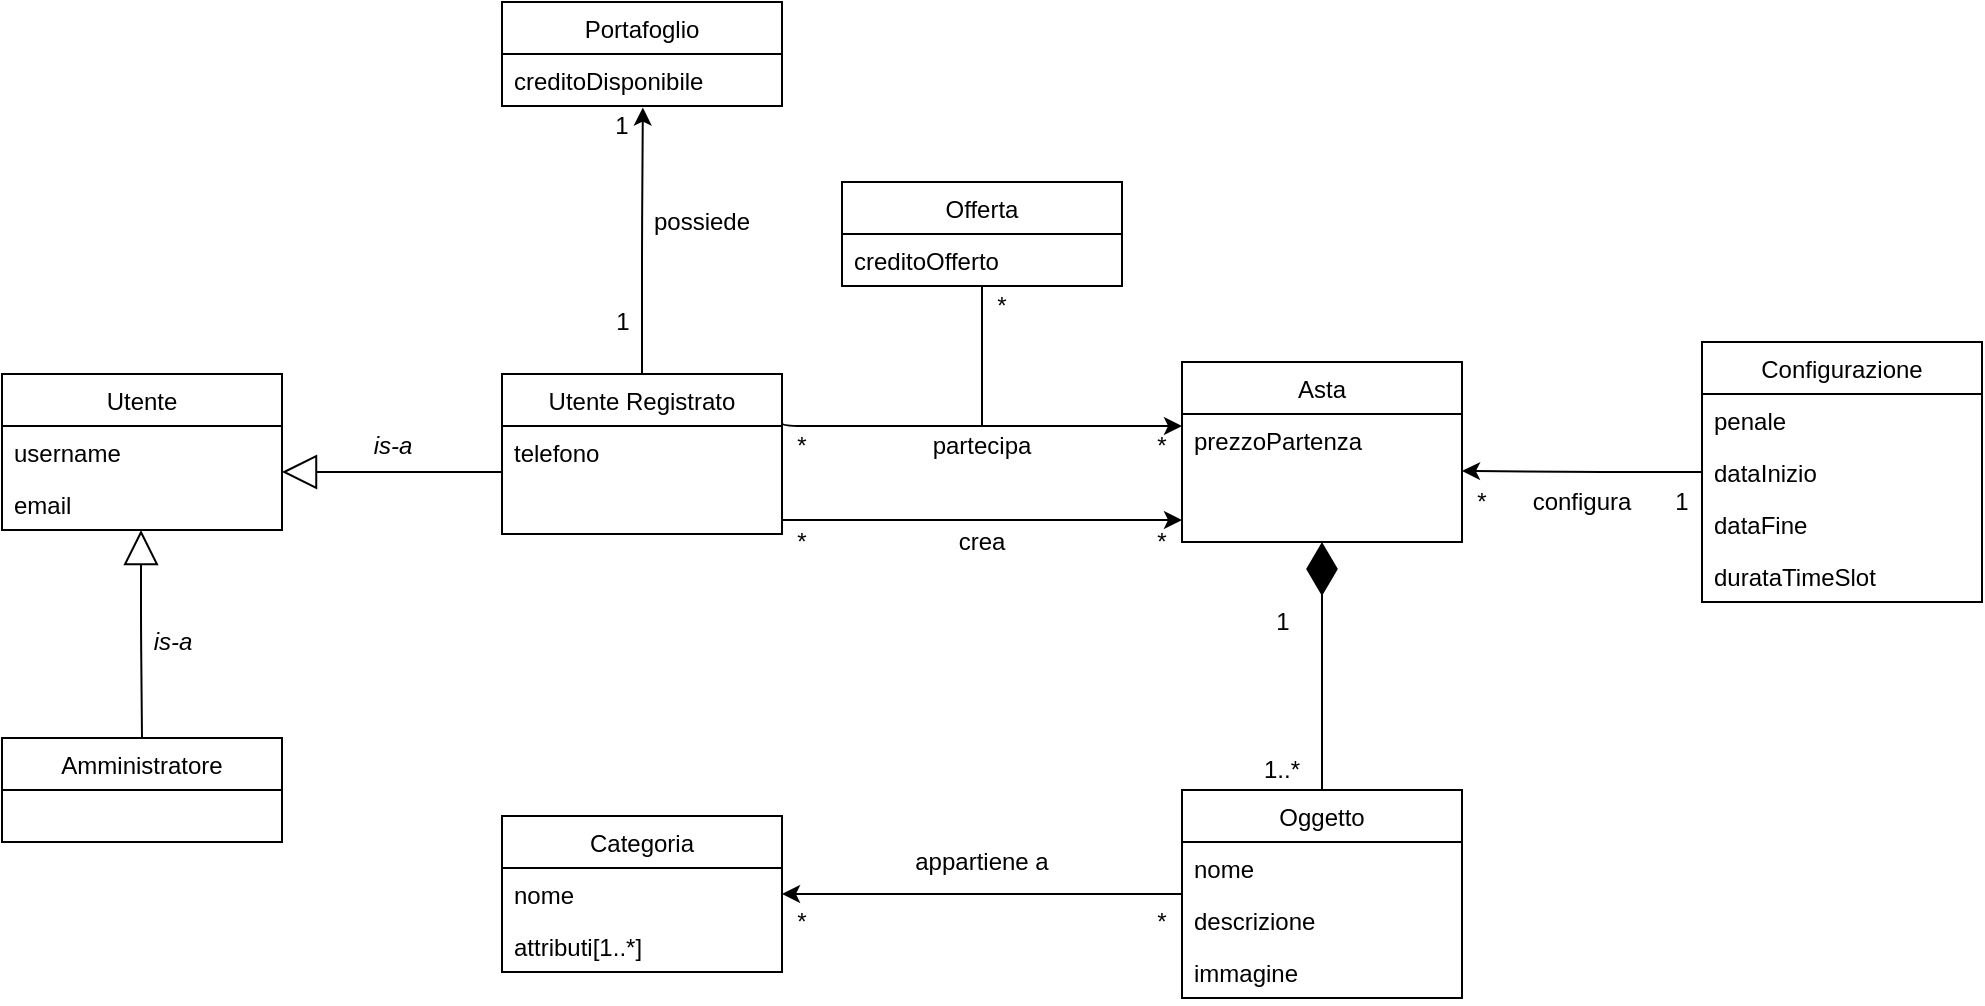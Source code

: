 <mxfile version="12.8.6" type="device"><diagram id="C5RBs43oDa-KdzZeNtuy" name="Page-1"><mxGraphModel dx="1695" dy="433" grid="1" gridSize="10" guides="1" tooltips="1" connect="1" arrows="1" fold="1" page="1" pageScale="1" pageWidth="827" pageHeight="1169" math="0" shadow="0"><root><mxCell id="WIyWlLk6GJQsqaUBKTNV-0"/><mxCell id="WIyWlLk6GJQsqaUBKTNV-1" parent="WIyWlLk6GJQsqaUBKTNV-0"/><mxCell id="xIt5EXOKrvQGk8ZwAL8l-31" style="edgeStyle=orthogonalEdgeStyle;rounded=1;orthogonalLoop=1;jettySize=auto;html=1;exitX=0.5;exitY=0;exitDx=0;exitDy=0;entryX=0.503;entryY=1.03;entryDx=0;entryDy=0;entryPerimeter=0;" parent="WIyWlLk6GJQsqaUBKTNV-1" source="xIt5EXOKrvQGk8ZwAL8l-0" target="xIt5EXOKrvQGk8ZwAL8l-21" edge="1"><mxGeometry relative="1" as="geometry"/></mxCell><mxCell id="xIt5EXOKrvQGk8ZwAL8l-28" style="edgeStyle=orthogonalEdgeStyle;rounded=1;orthogonalLoop=1;jettySize=auto;html=1;exitX=0;exitY=0.5;exitDx=0;exitDy=0;entryX=1;entryY=0.5;entryDx=0;entryDy=0;" parent="WIyWlLk6GJQsqaUBKTNV-1" source="xIt5EXOKrvQGk8ZwAL8l-10" target="xIt5EXOKrvQGk8ZwAL8l-14" edge="1"><mxGeometry relative="1" as="geometry"/></mxCell><mxCell id="xIt5EXOKrvQGk8ZwAL8l-10" value="Oggetto" style="swimlane;fontStyle=0;childLayout=stackLayout;horizontal=1;startSize=26;fillColor=none;horizontalStack=0;resizeParent=1;resizeParentMax=0;resizeLast=0;collapsible=1;marginBottom=0;shadow=0;" parent="WIyWlLk6GJQsqaUBKTNV-1" vertex="1"><mxGeometry x="400" y="414" width="140" height="104" as="geometry"/></mxCell><mxCell id="xIt5EXOKrvQGk8ZwAL8l-11" value="nome" style="text;strokeColor=none;fillColor=none;align=left;verticalAlign=top;spacingLeft=4;spacingRight=4;overflow=hidden;rotatable=0;points=[[0,0.5],[1,0.5]];portConstraint=eastwest;" parent="xIt5EXOKrvQGk8ZwAL8l-10" vertex="1"><mxGeometry y="26" width="140" height="26" as="geometry"/></mxCell><mxCell id="_ybo2d6SO-Sz8e5vFv8a-22" value="descrizione" style="text;strokeColor=none;fillColor=none;align=left;verticalAlign=top;spacingLeft=4;spacingRight=4;overflow=hidden;rotatable=0;points=[[0,0.5],[1,0.5]];portConstraint=eastwest;" parent="xIt5EXOKrvQGk8ZwAL8l-10" vertex="1"><mxGeometry y="52" width="140" height="26" as="geometry"/></mxCell><mxCell id="_ybo2d6SO-Sz8e5vFv8a-23" value="immagine" style="text;strokeColor=none;fillColor=none;align=left;verticalAlign=top;spacingLeft=4;spacingRight=4;overflow=hidden;rotatable=0;points=[[0,0.5],[1,0.5]];portConstraint=eastwest;" parent="xIt5EXOKrvQGk8ZwAL8l-10" vertex="1"><mxGeometry y="78" width="140" height="26" as="geometry"/></mxCell><mxCell id="xIt5EXOKrvQGk8ZwAL8l-14" value="Categoria" style="swimlane;fontStyle=0;childLayout=stackLayout;horizontal=1;startSize=26;fillColor=none;horizontalStack=0;resizeParent=1;resizeParentMax=0;resizeLast=0;collapsible=1;marginBottom=0;shadow=0;" parent="WIyWlLk6GJQsqaUBKTNV-1" vertex="1"><mxGeometry x="60" y="427" width="140" height="78" as="geometry"/></mxCell><mxCell id="xIt5EXOKrvQGk8ZwAL8l-15" value="nome" style="text;strokeColor=none;fillColor=none;align=left;verticalAlign=top;spacingLeft=4;spacingRight=4;overflow=hidden;rotatable=0;points=[[0,0.5],[1,0.5]];portConstraint=eastwest;" parent="xIt5EXOKrvQGk8ZwAL8l-14" vertex="1"><mxGeometry y="26" width="140" height="26" as="geometry"/></mxCell><mxCell id="_ybo2d6SO-Sz8e5vFv8a-12" value="attributi[1..*]" style="text;strokeColor=none;fillColor=none;align=left;verticalAlign=top;spacingLeft=4;spacingRight=4;overflow=hidden;rotatable=0;points=[[0,0.5],[1,0.5]];portConstraint=eastwest;" parent="xIt5EXOKrvQGk8ZwAL8l-14" vertex="1"><mxGeometry y="52" width="140" height="26" as="geometry"/></mxCell><mxCell id="xIt5EXOKrvQGk8ZwAL8l-20" value="Portafoglio" style="swimlane;fontStyle=0;childLayout=stackLayout;horizontal=1;startSize=26;fillColor=none;horizontalStack=0;resizeParent=1;resizeParentMax=0;resizeLast=0;collapsible=1;marginBottom=0;shadow=0;" parent="WIyWlLk6GJQsqaUBKTNV-1" vertex="1"><mxGeometry x="60" y="20" width="140" height="52" as="geometry"/></mxCell><mxCell id="xIt5EXOKrvQGk8ZwAL8l-21" value="creditoDisponibile" style="text;strokeColor=none;fillColor=none;align=left;verticalAlign=top;spacingLeft=4;spacingRight=4;overflow=hidden;rotatable=0;points=[[0,0.5],[1,0.5]];portConstraint=eastwest;" parent="xIt5EXOKrvQGk8ZwAL8l-20" vertex="1"><mxGeometry y="26" width="140" height="26" as="geometry"/></mxCell><mxCell id="xIt5EXOKrvQGk8ZwAL8l-32" style="edgeStyle=orthogonalEdgeStyle;rounded=1;orthogonalLoop=1;jettySize=auto;html=1;exitX=1;exitY=0.5;exitDx=0;exitDy=0;entryX=0.75;entryY=0;entryDx=0;entryDy=0;" parent="WIyWlLk6GJQsqaUBKTNV-1" target="xIt5EXOKrvQGk8ZwAL8l-42" edge="1"><mxGeometry relative="1" as="geometry"><Array as="points"><mxPoint x="200" y="232"/></Array><mxPoint x="200" y="229" as="sourcePoint"/></mxGeometry></mxCell><mxCell id="xIt5EXOKrvQGk8ZwAL8l-36" style="edgeStyle=orthogonalEdgeStyle;rounded=1;orthogonalLoop=1;jettySize=auto;html=1;" parent="WIyWlLk6GJQsqaUBKTNV-1" edge="1"><mxGeometry relative="1" as="geometry"><mxPoint x="400" y="279" as="targetPoint"/><mxPoint x="200" y="279" as="sourcePoint"/><Array as="points"><mxPoint x="200" y="279"/></Array></mxGeometry></mxCell><mxCell id="xIt5EXOKrvQGk8ZwAL8l-37" value="*" style="text;html=1;strokeColor=none;fillColor=none;align=center;verticalAlign=middle;whiteSpace=wrap;rounded=0;shadow=0;" parent="WIyWlLk6GJQsqaUBKTNV-1" vertex="1"><mxGeometry x="190" y="470" width="40" height="20" as="geometry"/></mxCell><mxCell id="xIt5EXOKrvQGk8ZwAL8l-38" value="1..*" style="text;html=1;strokeColor=none;fillColor=none;align=center;verticalAlign=middle;whiteSpace=wrap;rounded=0;shadow=0;" parent="WIyWlLk6GJQsqaUBKTNV-1" vertex="1"><mxGeometry x="430" y="394" width="40" height="20" as="geometry"/></mxCell><mxCell id="xIt5EXOKrvQGk8ZwAL8l-39" value="crea" style="text;html=1;strokeColor=none;fillColor=none;align=center;verticalAlign=middle;whiteSpace=wrap;rounded=0;shadow=0;" parent="WIyWlLk6GJQsqaUBKTNV-1" vertex="1"><mxGeometry x="280" y="280" width="40" height="20" as="geometry"/></mxCell><mxCell id="xIt5EXOKrvQGk8ZwAL8l-40" value="*" style="text;html=1;strokeColor=none;fillColor=none;align=center;verticalAlign=middle;whiteSpace=wrap;rounded=0;shadow=0;" parent="WIyWlLk6GJQsqaUBKTNV-1" vertex="1"><mxGeometry x="370" y="280" width="40" height="20" as="geometry"/></mxCell><mxCell id="xIt5EXOKrvQGk8ZwAL8l-41" value="partecipa" style="text;html=1;strokeColor=none;fillColor=none;align=center;verticalAlign=middle;whiteSpace=wrap;rounded=0;shadow=0;" parent="WIyWlLk6GJQsqaUBKTNV-1" vertex="1"><mxGeometry x="280" y="232" width="40" height="20" as="geometry"/></mxCell><mxCell id="xIt5EXOKrvQGk8ZwAL8l-42" value="*" style="text;html=1;strokeColor=none;fillColor=none;align=center;verticalAlign=middle;whiteSpace=wrap;rounded=0;shadow=0;" parent="WIyWlLk6GJQsqaUBKTNV-1" vertex="1"><mxGeometry x="370" y="232" width="40" height="20" as="geometry"/></mxCell><mxCell id="xIt5EXOKrvQGk8ZwAL8l-43" value="Offerta" style="swimlane;fontStyle=0;childLayout=stackLayout;horizontal=1;startSize=26;fillColor=none;horizontalStack=0;resizeParent=1;resizeParentMax=0;resizeLast=0;collapsible=1;marginBottom=0;shadow=0;" parent="WIyWlLk6GJQsqaUBKTNV-1" vertex="1"><mxGeometry x="230" y="110" width="140" height="52" as="geometry"/></mxCell><mxCell id="xIt5EXOKrvQGk8ZwAL8l-44" value="creditoOfferto" style="text;strokeColor=none;fillColor=none;align=left;verticalAlign=top;spacingLeft=4;spacingRight=4;overflow=hidden;rotatable=0;points=[[0,0.5],[1,0.5]];portConstraint=eastwest;" parent="xIt5EXOKrvQGk8ZwAL8l-43" vertex="1"><mxGeometry y="26" width="140" height="26" as="geometry"/></mxCell><mxCell id="xIt5EXOKrvQGk8ZwAL8l-48" value="" style="endArrow=none;html=1;exitX=0.5;exitY=0;exitDx=0;exitDy=0;" parent="WIyWlLk6GJQsqaUBKTNV-1" target="xIt5EXOKrvQGk8ZwAL8l-43" edge="1" source="xIt5EXOKrvQGk8ZwAL8l-41"><mxGeometry width="50" height="50" relative="1" as="geometry"><mxPoint x="300" y="229" as="sourcePoint"/><mxPoint x="300" y="161" as="targetPoint"/></mxGeometry></mxCell><mxCell id="xIt5EXOKrvQGk8ZwAL8l-51" value="&lt;div&gt;possiede&lt;/div&gt;" style="text;html=1;strokeColor=none;fillColor=none;align=center;verticalAlign=middle;whiteSpace=wrap;rounded=0;shadow=0;" parent="WIyWlLk6GJQsqaUBKTNV-1" vertex="1"><mxGeometry x="140" y="120" width="40" height="20" as="geometry"/></mxCell><mxCell id="xIt5EXOKrvQGk8ZwAL8l-52" value="1" style="text;html=1;strokeColor=none;fillColor=none;align=center;verticalAlign=middle;whiteSpace=wrap;rounded=0;shadow=0;" parent="WIyWlLk6GJQsqaUBKTNV-1" vertex="1"><mxGeometry x="100" y="72" width="40" height="20" as="geometry"/></mxCell><mxCell id="_ybo2d6SO-Sz8e5vFv8a-7" value="1" style="text;html=1;align=center;verticalAlign=middle;resizable=0;points=[];autosize=1;" parent="WIyWlLk6GJQsqaUBKTNV-1" vertex="1"><mxGeometry x="110" y="170" width="20" height="20" as="geometry"/></mxCell><mxCell id="_ybo2d6SO-Sz8e5vFv8a-8" value="*" style="text;html=1;strokeColor=none;fillColor=none;align=center;verticalAlign=middle;whiteSpace=wrap;rounded=0;shadow=0;" parent="WIyWlLk6GJQsqaUBKTNV-1" vertex="1"><mxGeometry x="190" y="232" width="40" height="20" as="geometry"/></mxCell><mxCell id="_ybo2d6SO-Sz8e5vFv8a-9" value="*" style="text;html=1;strokeColor=none;fillColor=none;align=center;verticalAlign=middle;whiteSpace=wrap;rounded=0;shadow=0;" parent="WIyWlLk6GJQsqaUBKTNV-1" vertex="1"><mxGeometry x="190" y="280" width="40" height="20" as="geometry"/></mxCell><mxCell id="_ybo2d6SO-Sz8e5vFv8a-10" value="*" style="text;html=1;strokeColor=none;fillColor=none;align=center;verticalAlign=middle;whiteSpace=wrap;rounded=0;shadow=0;" parent="WIyWlLk6GJQsqaUBKTNV-1" vertex="1"><mxGeometry x="290" y="162" width="40" height="20" as="geometry"/></mxCell><mxCell id="_ybo2d6SO-Sz8e5vFv8a-11" value="1" style="text;html=1;align=center;verticalAlign=middle;resizable=0;points=[];autosize=1;" parent="WIyWlLk6GJQsqaUBKTNV-1" vertex="1"><mxGeometry x="440" y="320" width="20" height="20" as="geometry"/></mxCell><mxCell id="_ybo2d6SO-Sz8e5vFv8a-13" value="appartiene a" style="text;html=1;strokeColor=none;fillColor=none;align=center;verticalAlign=middle;whiteSpace=wrap;rounded=0;shadow=0;" parent="WIyWlLk6GJQsqaUBKTNV-1" vertex="1"><mxGeometry x="255" y="440" width="90" height="20" as="geometry"/></mxCell><mxCell id="_ybo2d6SO-Sz8e5vFv8a-15" value="*" style="text;html=1;strokeColor=none;fillColor=none;align=center;verticalAlign=middle;whiteSpace=wrap;rounded=0;shadow=0;" parent="WIyWlLk6GJQsqaUBKTNV-1" vertex="1"><mxGeometry x="370" y="470" width="40" height="20" as="geometry"/></mxCell><mxCell id="_ybo2d6SO-Sz8e5vFv8a-19" value="" style="endArrow=diamondThin;endFill=1;endSize=24;html=1;" parent="WIyWlLk6GJQsqaUBKTNV-1" source="xIt5EXOKrvQGk8ZwAL8l-10" target="xIt5EXOKrvQGk8ZwAL8l-4" edge="1"><mxGeometry width="160" relative="1" as="geometry"><mxPoint x="290" y="370" as="sourcePoint"/><mxPoint x="450" y="370" as="targetPoint"/></mxGeometry></mxCell><mxCell id="0-ixcji2QgYzUcZS57bc-8" value="" style="endArrow=block;html=1;exitX=0;exitY=0.5;exitDx=0;exitDy=0;endFill=0;strokeWidth=1;endSize=15;" edge="1" parent="WIyWlLk6GJQsqaUBKTNV-1"><mxGeometry width="50" height="50" relative="1" as="geometry"><mxPoint x="60" y="255" as="sourcePoint"/><mxPoint x="-50" y="255" as="targetPoint"/></mxGeometry></mxCell><mxCell id="0-ixcji2QgYzUcZS57bc-4" value="Utente" style="swimlane;fontStyle=0;childLayout=stackLayout;horizontal=1;startSize=26;fillColor=none;horizontalStack=0;resizeParent=1;resizeParentMax=0;resizeLast=0;collapsible=1;marginBottom=0;" vertex="1" parent="WIyWlLk6GJQsqaUBKTNV-1"><mxGeometry x="-190" y="206" width="140" height="78" as="geometry"/></mxCell><mxCell id="0-ixcji2QgYzUcZS57bc-5" value="username" style="text;strokeColor=none;fillColor=none;align=left;verticalAlign=top;spacingLeft=4;spacingRight=4;overflow=hidden;rotatable=0;points=[[0,0.5],[1,0.5]];portConstraint=eastwest;" vertex="1" parent="0-ixcji2QgYzUcZS57bc-4"><mxGeometry y="26" width="140" height="26" as="geometry"/></mxCell><mxCell id="0-ixcji2QgYzUcZS57bc-6" value="email" style="text;strokeColor=none;fillColor=none;align=left;verticalAlign=top;spacingLeft=4;spacingRight=4;overflow=hidden;rotatable=0;points=[[0,0.5],[1,0.5]];portConstraint=eastwest;" vertex="1" parent="0-ixcji2QgYzUcZS57bc-4"><mxGeometry y="52" width="140" height="26" as="geometry"/></mxCell><mxCell id="0-ixcji2QgYzUcZS57bc-10" value="" style="endArrow=block;html=1;endFill=0;strokeWidth=1;exitX=0.5;exitY=0;exitDx=0;exitDy=0;endSize=15;" edge="1" parent="WIyWlLk6GJQsqaUBKTNV-1" source="0-ixcji2QgYzUcZS57bc-0"><mxGeometry width="50" height="50" relative="1" as="geometry"><mxPoint x="-120.5" y="384" as="sourcePoint"/><mxPoint x="-120.5" y="284" as="targetPoint"/><Array as="points"><mxPoint x="-120.5" y="334"/></Array></mxGeometry></mxCell><mxCell id="0-ixcji2QgYzUcZS57bc-0" value="Amministratore" style="swimlane;fontStyle=0;childLayout=stackLayout;horizontal=1;startSize=26;fillColor=none;horizontalStack=0;resizeParent=1;resizeParentMax=0;resizeLast=0;collapsible=1;marginBottom=0;" vertex="1" parent="WIyWlLk6GJQsqaUBKTNV-1"><mxGeometry x="-190" y="388" width="140" height="52" as="geometry"/></mxCell><mxCell id="0-ixcji2QgYzUcZS57bc-11" value="&lt;i&gt;is-a&lt;/i&gt;" style="text;html=1;align=center;verticalAlign=middle;resizable=0;points=[];autosize=1;" vertex="1" parent="WIyWlLk6GJQsqaUBKTNV-1"><mxGeometry x="-10" y="232" width="30" height="20" as="geometry"/></mxCell><mxCell id="0-ixcji2QgYzUcZS57bc-12" value="&lt;i&gt;is-a&lt;/i&gt;" style="text;html=1;align=center;verticalAlign=middle;resizable=0;points=[];autosize=1;" vertex="1" parent="WIyWlLk6GJQsqaUBKTNV-1"><mxGeometry x="-120" y="330" width="30" height="20" as="geometry"/></mxCell><mxCell id="xIt5EXOKrvQGk8ZwAL8l-0" value="Utente Registrato" style="swimlane;fontStyle=0;childLayout=stackLayout;horizontal=1;startSize=26;fillColor=none;horizontalStack=0;resizeParent=1;resizeParentMax=0;resizeLast=0;collapsible=1;marginBottom=0;" parent="WIyWlLk6GJQsqaUBKTNV-1" vertex="1"><mxGeometry x="60" y="206" width="140" height="80" as="geometry"/></mxCell><mxCell id="xIt5EXOKrvQGk8ZwAL8l-3" value="telefono" style="text;strokeColor=none;fillColor=none;align=left;verticalAlign=top;spacingLeft=4;spacingRight=4;overflow=hidden;rotatable=0;points=[[0,0.5],[1,0.5]];portConstraint=eastwest;" parent="xIt5EXOKrvQGk8ZwAL8l-0" vertex="1"><mxGeometry y="26" width="140" height="54" as="geometry"/></mxCell><mxCell id="0-ixcji2QgYzUcZS57bc-25" style="edgeStyle=orthogonalEdgeStyle;rounded=1;orthogonalLoop=1;jettySize=auto;html=1;exitX=0;exitY=0.5;exitDx=0;exitDy=0;" edge="1" parent="WIyWlLk6GJQsqaUBKTNV-1" source="0-ixcji2QgYzUcZS57bc-22"><mxGeometry relative="1" as="geometry"><mxPoint x="540" y="254.5" as="targetPoint"/><mxPoint x="650" y="255" as="sourcePoint"/><Array as="points"><mxPoint x="620" y="255"/></Array></mxGeometry></mxCell><mxCell id="0-ixcji2QgYzUcZS57bc-26" value="configura" style="text;html=1;strokeColor=none;fillColor=none;align=center;verticalAlign=middle;whiteSpace=wrap;rounded=0;shadow=0;" vertex="1" parent="WIyWlLk6GJQsqaUBKTNV-1"><mxGeometry x="580" y="260" width="40" height="20" as="geometry"/></mxCell><mxCell id="0-ixcji2QgYzUcZS57bc-27" value="*" style="text;html=1;strokeColor=none;fillColor=none;align=center;verticalAlign=middle;whiteSpace=wrap;rounded=0;shadow=0;" vertex="1" parent="WIyWlLk6GJQsqaUBKTNV-1"><mxGeometry x="530" y="260" width="40" height="20" as="geometry"/></mxCell><mxCell id="0-ixcji2QgYzUcZS57bc-28" value="1" style="text;html=1;strokeColor=none;fillColor=none;align=center;verticalAlign=middle;whiteSpace=wrap;rounded=0;shadow=0;" vertex="1" parent="WIyWlLk6GJQsqaUBKTNV-1"><mxGeometry x="630" y="260" width="40" height="20" as="geometry"/></mxCell><mxCell id="0-ixcji2QgYzUcZS57bc-20" value="Configurazione" style="swimlane;fontStyle=0;childLayout=stackLayout;horizontal=1;startSize=26;fillColor=none;horizontalStack=0;resizeParent=1;resizeParentMax=0;resizeLast=0;collapsible=1;marginBottom=0;shadow=0;" vertex="1" parent="WIyWlLk6GJQsqaUBKTNV-1"><mxGeometry x="660" y="190" width="140" height="130" as="geometry"><mxRectangle x="260" y="430" width="60" height="26" as="alternateBounds"/></mxGeometry></mxCell><mxCell id="0-ixcji2QgYzUcZS57bc-21" value="penale" style="text;strokeColor=none;fillColor=none;align=left;verticalAlign=top;spacingLeft=4;spacingRight=4;overflow=hidden;rotatable=0;points=[[0,0.5],[1,0.5]];portConstraint=eastwest;" vertex="1" parent="0-ixcji2QgYzUcZS57bc-20"><mxGeometry y="26" width="140" height="26" as="geometry"/></mxCell><mxCell id="0-ixcji2QgYzUcZS57bc-22" value="dataInizio" style="text;strokeColor=none;fillColor=none;align=left;verticalAlign=top;spacingLeft=4;spacingRight=4;overflow=hidden;rotatable=0;points=[[0,0.5],[1,0.5]];portConstraint=eastwest;" vertex="1" parent="0-ixcji2QgYzUcZS57bc-20"><mxGeometry y="52" width="140" height="26" as="geometry"/></mxCell><mxCell id="0-ixcji2QgYzUcZS57bc-23" value="dataFine" style="text;strokeColor=none;fillColor=none;align=left;verticalAlign=top;spacingLeft=4;spacingRight=4;overflow=hidden;rotatable=0;points=[[0,0.5],[1,0.5]];portConstraint=eastwest;" vertex="1" parent="0-ixcji2QgYzUcZS57bc-20"><mxGeometry y="78" width="140" height="26" as="geometry"/></mxCell><mxCell id="0-ixcji2QgYzUcZS57bc-24" value="durataTimeSlot" style="text;strokeColor=none;fillColor=none;align=left;verticalAlign=top;spacingLeft=4;spacingRight=4;overflow=hidden;rotatable=0;points=[[0,0.5],[1,0.5]];portConstraint=eastwest;" vertex="1" parent="0-ixcji2QgYzUcZS57bc-20"><mxGeometry y="104" width="140" height="26" as="geometry"/></mxCell><mxCell id="xIt5EXOKrvQGk8ZwAL8l-4" value="Asta" style="swimlane;fontStyle=0;childLayout=stackLayout;horizontal=1;startSize=26;fillColor=none;horizontalStack=0;resizeParent=1;resizeParentMax=0;resizeLast=0;collapsible=1;marginBottom=0;shadow=0;" parent="WIyWlLk6GJQsqaUBKTNV-1" vertex="1"><mxGeometry x="400" y="200" width="140" height="90" as="geometry"><mxRectangle x="260" y="430" width="60" height="26" as="alternateBounds"/></mxGeometry></mxCell><mxCell id="xIt5EXOKrvQGk8ZwAL8l-5" value="prezzoPartenza" style="text;strokeColor=none;fillColor=none;align=left;verticalAlign=top;spacingLeft=4;spacingRight=4;overflow=hidden;rotatable=0;points=[[0,0.5],[1,0.5]];portConstraint=eastwest;" parent="xIt5EXOKrvQGk8ZwAL8l-4" vertex="1"><mxGeometry y="26" width="140" height="64" as="geometry"/></mxCell></root></mxGraphModel></diagram></mxfile>